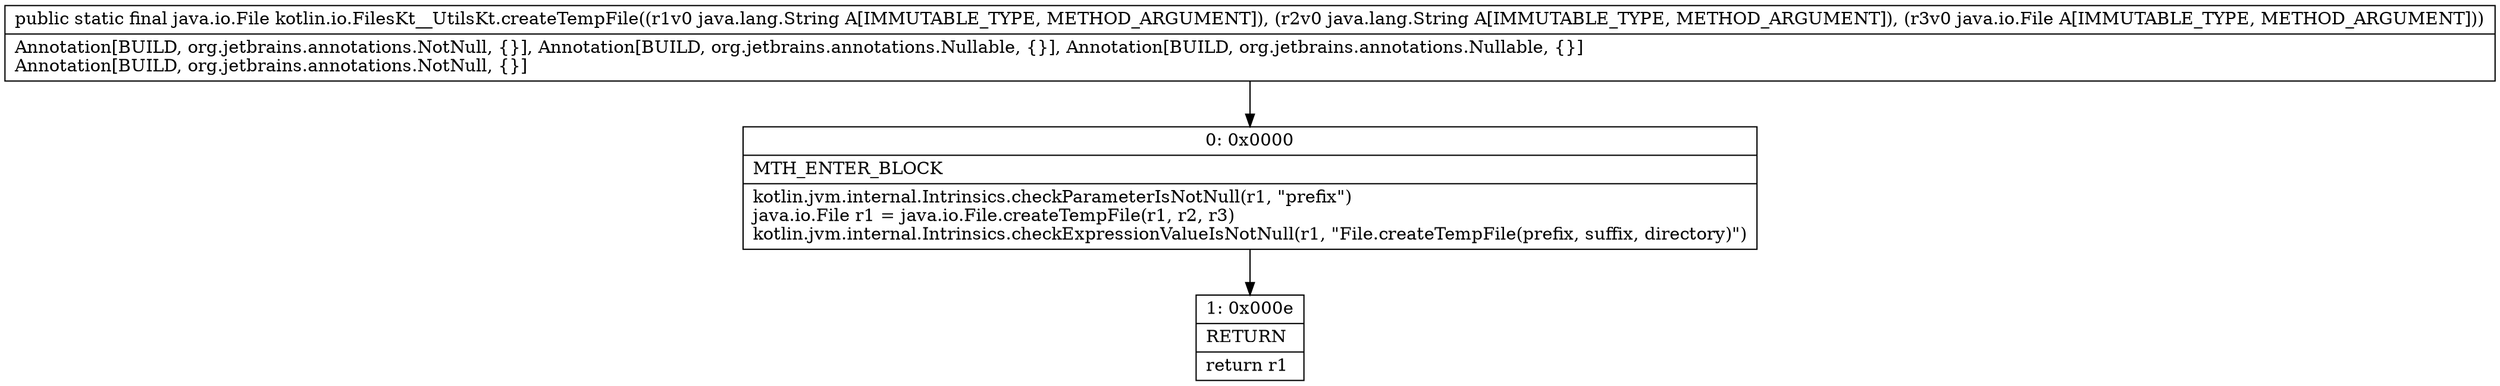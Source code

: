 digraph "CFG forkotlin.io.FilesKt__UtilsKt.createTempFile(Ljava\/lang\/String;Ljava\/lang\/String;Ljava\/io\/File;)Ljava\/io\/File;" {
Node_0 [shape=record,label="{0\:\ 0x0000|MTH_ENTER_BLOCK\l|kotlin.jvm.internal.Intrinsics.checkParameterIsNotNull(r1, \"prefix\")\ljava.io.File r1 = java.io.File.createTempFile(r1, r2, r3)\lkotlin.jvm.internal.Intrinsics.checkExpressionValueIsNotNull(r1, \"File.createTempFile(prefix, suffix, directory)\")\l}"];
Node_1 [shape=record,label="{1\:\ 0x000e|RETURN\l|return r1\l}"];
MethodNode[shape=record,label="{public static final java.io.File kotlin.io.FilesKt__UtilsKt.createTempFile((r1v0 java.lang.String A[IMMUTABLE_TYPE, METHOD_ARGUMENT]), (r2v0 java.lang.String A[IMMUTABLE_TYPE, METHOD_ARGUMENT]), (r3v0 java.io.File A[IMMUTABLE_TYPE, METHOD_ARGUMENT]))  | Annotation[BUILD, org.jetbrains.annotations.NotNull, \{\}], Annotation[BUILD, org.jetbrains.annotations.Nullable, \{\}], Annotation[BUILD, org.jetbrains.annotations.Nullable, \{\}]\lAnnotation[BUILD, org.jetbrains.annotations.NotNull, \{\}]\l}"];
MethodNode -> Node_0;
Node_0 -> Node_1;
}

